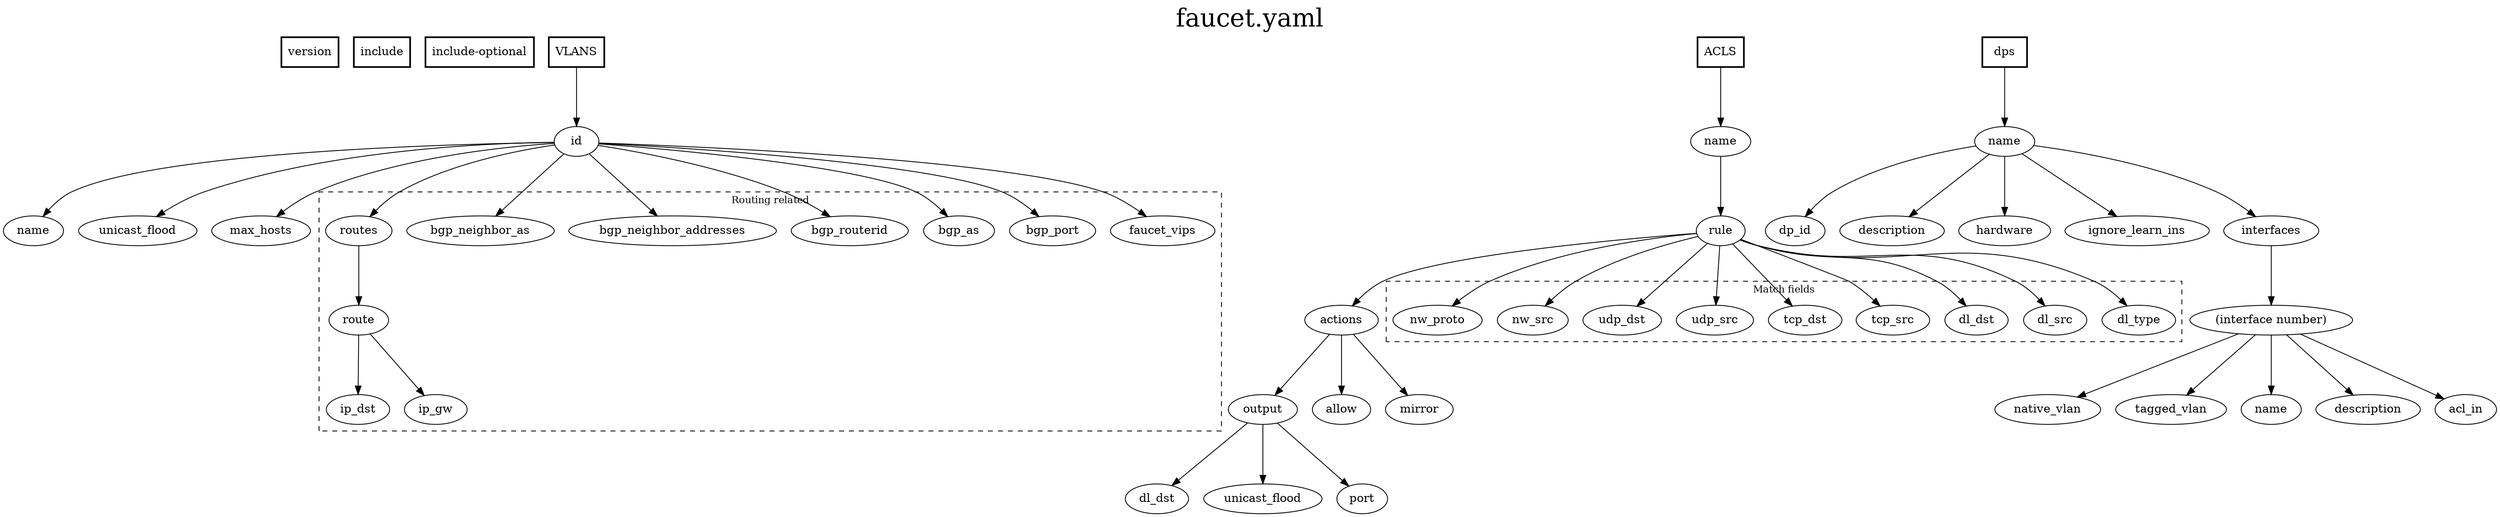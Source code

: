 // faucet.yaml config file - dot format for visual representation
/** @author: shivaram.mysore@gmail.com **/

digraph {
  graph [label="faucet.yaml", labelloc=t, fontsize=30];
  ranksep = "1.0 equally";

  /** version info.  Only value supported is 2 **/
  version [shape = box style = bold tooltip="2 - is the only value supported"];

  /** include yaml files **/
  include [shape = box style = bold];

  /** include optional yaml files to augment existing elements **/
  include_optional [label="include-optional" shape = box style = bold];
  include_optional;

  /** VLANs **/
  VLANS [shape = box style = bold];
  VLANS -> id;
  id_name [label = "name"]
  id -> id_name;
  id -> unicast_flood;
  id -> max_hosts;
  // routing related
  id -> faucet_vips;
  id -> bgp_port;
  id -> bgp_as;
  id -> bgp_routerid;
  id -> bgp_neighbor_addresses;
  id -> bgp_neighbor_as;
  id -> routes;
  routes -> route;
  route -> ip_dst;
  route -> ip_gw;

  subgraph "cluster_routing_related" { label = "Routing related"; style = dashed; fontsize=12; faucet_vips; bgp_port; bgp_as; bgp_routerid; bgp_neighbor_addresses; bgp_neighbor_as; routes; route; ip_dst; ip_gw; }

  /**  ACLs **/
  ACLS [shape = box style = bold];
  acls_name [label = "name"]
  ACLS -> acls_name -> rule -> actions;

  /** Match Actions rules ACLs **/
  rule -> dl_type;
  rule -> dl_src;
  rule -> dl_dst;
  rule -> tcp_src;
  rule -> tcp_dst;
  rule -> udp_src;
  rule -> udp_dst;
  rule -> nw_src;
  rule -> nw_proto;

  subgraph "cluster_match_fields" { label = "Match fields"; style = dashed; fontsize=12; dl_type; dl_src; dl_dst; tcp_src; tcp_dst; udp_src; udp_dst; nw_src; nw_proto; }

  /** Match Actions for ACLs **/
  actions -> output;
  actions -> allow;
  actions -> mirror;

  action_out_dl_dst [label = "dl_dst"]
  output -> action_out_dl_dst;
  action_out_uni_flood [label = "unicast_flood"]
  output -> action_out_uni_flood;
  output -> port;

  /** Datapaths **/
  dps [shape = box style = bold];
  dps_name [label = "name"]
  dps -> dps_name;

  dps_name -> dp_id;
  dps_name -> description;
  dps_name -> hardware;
  dps_name -> ignore_learn_ins;
  interface_number [label = "(interface number)"]
  dps_name -> interfaces -> interface_number;

  interface_number -> native_vlan;
  interface_number -> tagged_vlan;
  interface_number_name [label = "name"]
  interface_number -> interface_number_name;
  interface_number_description [label = "description"]
  interface_number -> interface_number_description;
  interface_number -> acl_in;

}
